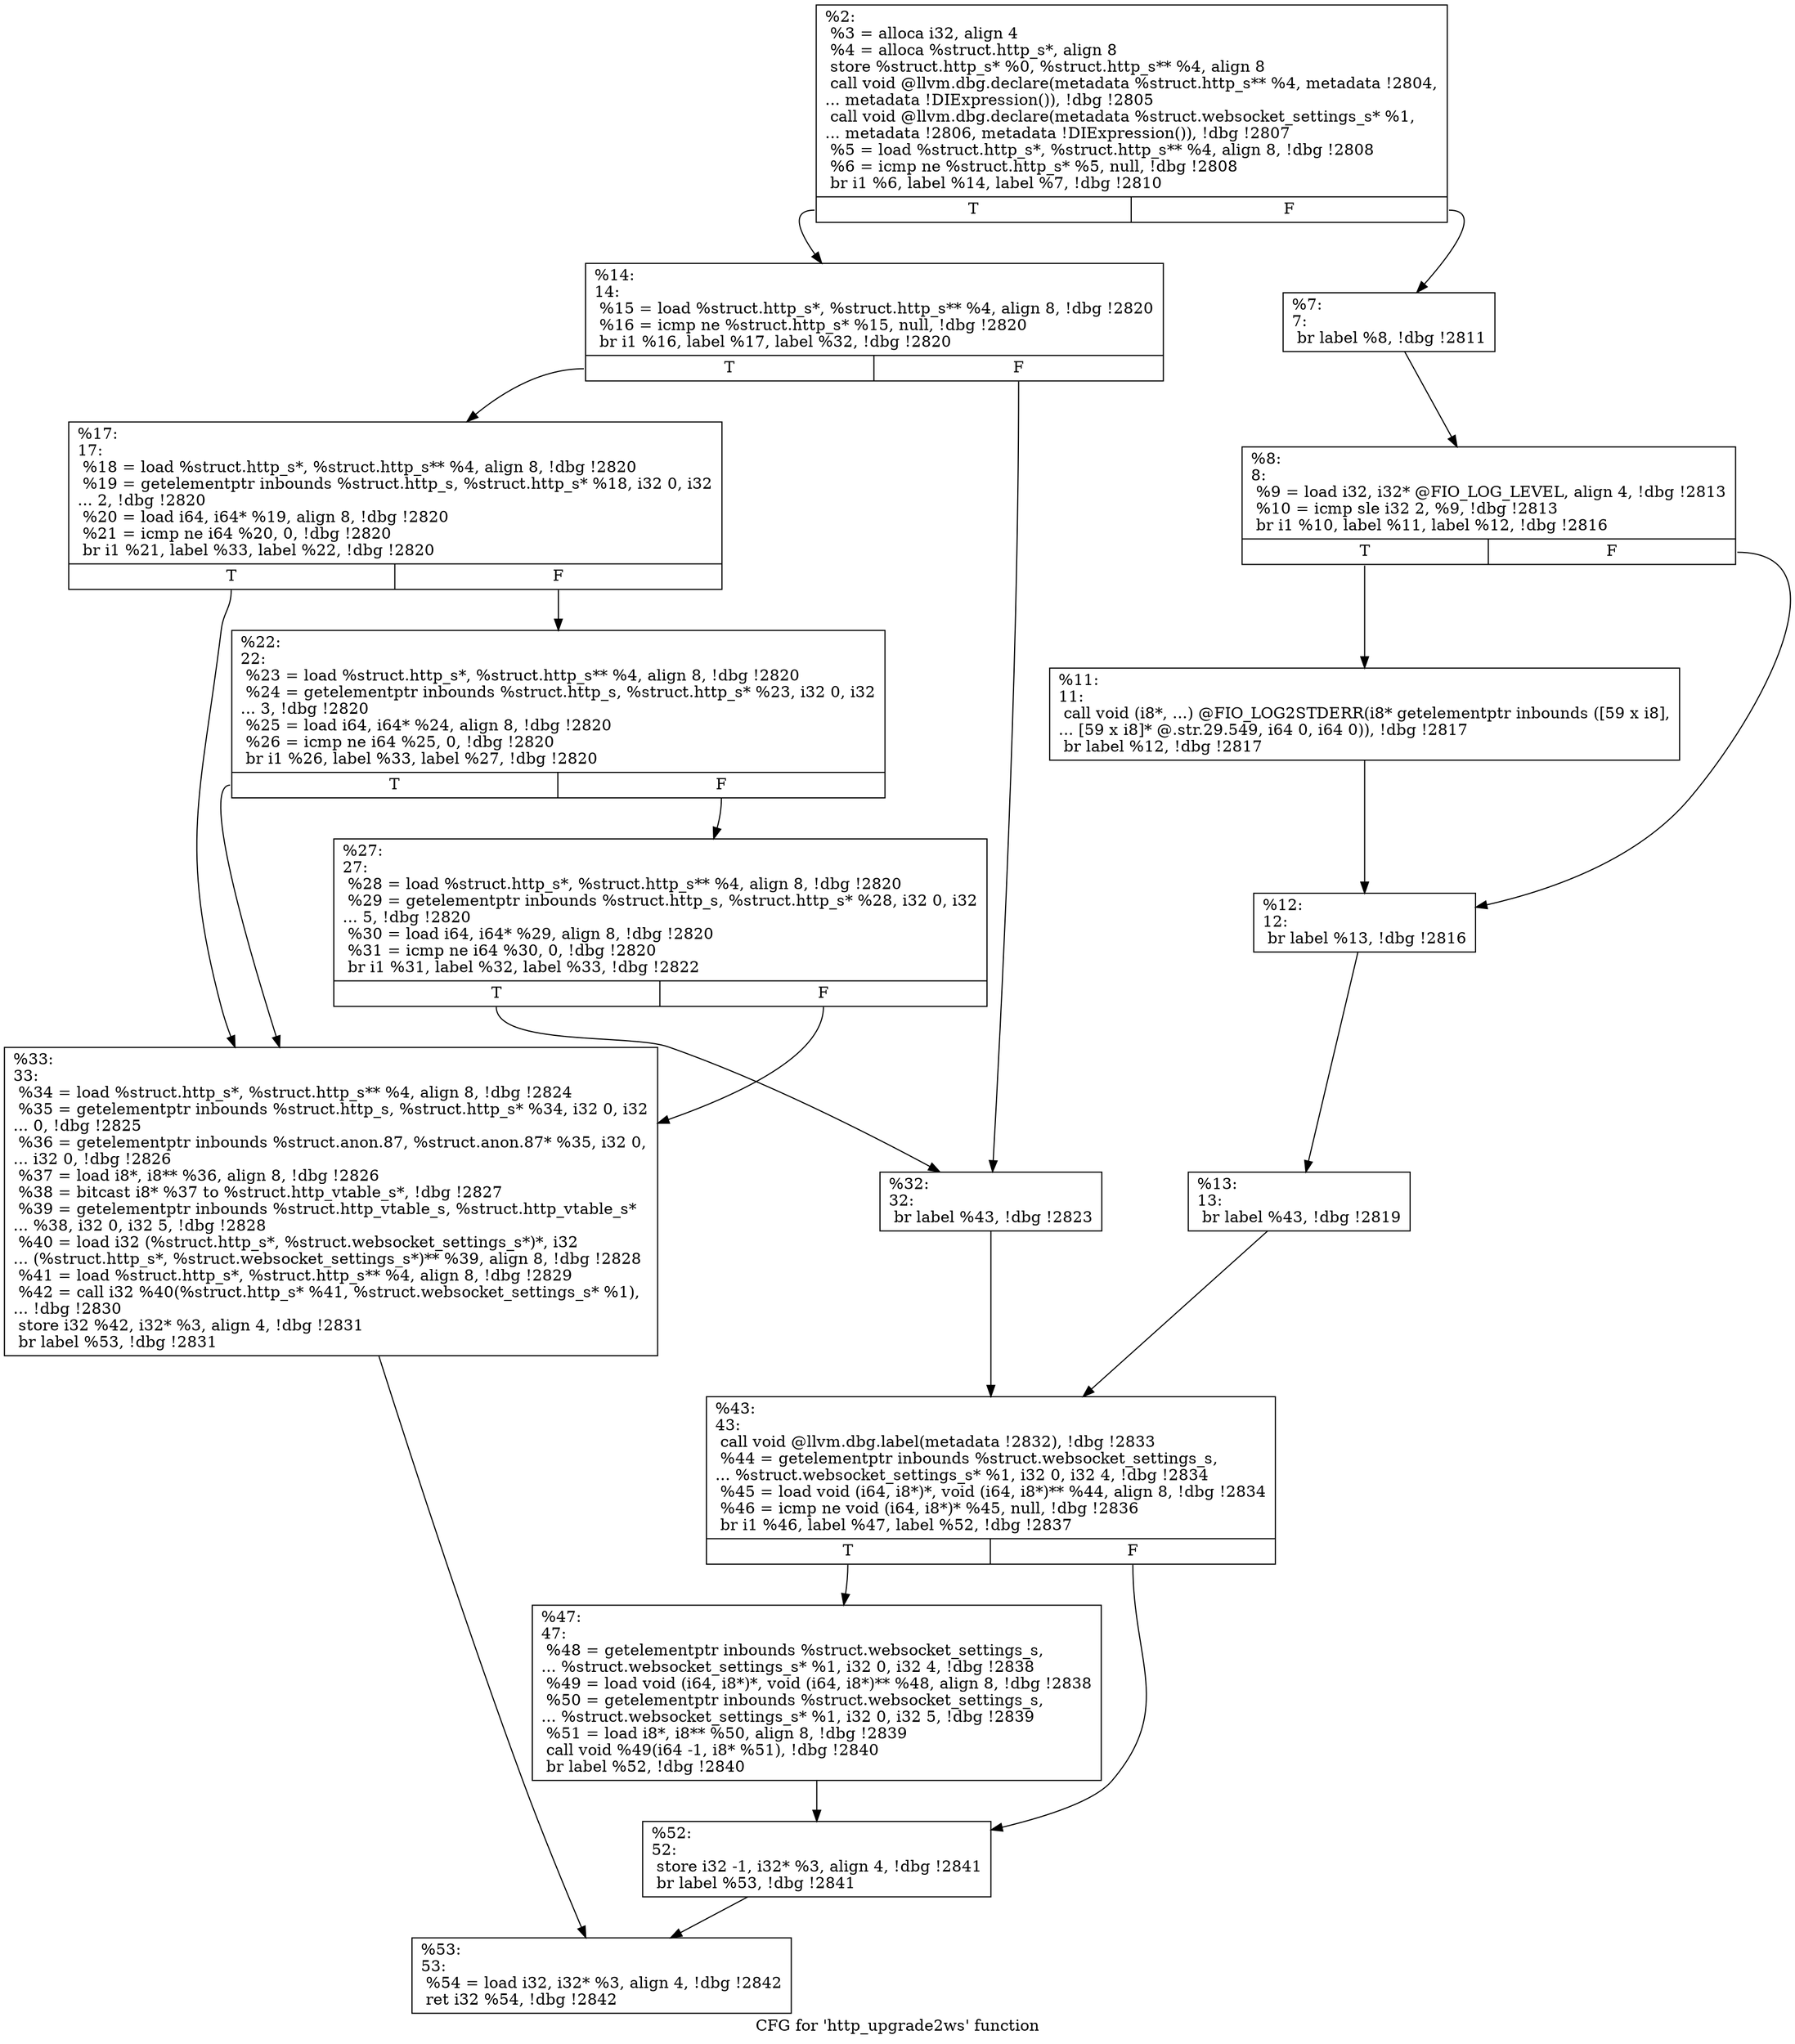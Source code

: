 digraph "CFG for 'http_upgrade2ws' function" {
	label="CFG for 'http_upgrade2ws' function";

	Node0x556852337350 [shape=record,label="{%2:\l  %3 = alloca i32, align 4\l  %4 = alloca %struct.http_s*, align 8\l  store %struct.http_s* %0, %struct.http_s** %4, align 8\l  call void @llvm.dbg.declare(metadata %struct.http_s** %4, metadata !2804,\l... metadata !DIExpression()), !dbg !2805\l  call void @llvm.dbg.declare(metadata %struct.websocket_settings_s* %1,\l... metadata !2806, metadata !DIExpression()), !dbg !2807\l  %5 = load %struct.http_s*, %struct.http_s** %4, align 8, !dbg !2808\l  %6 = icmp ne %struct.http_s* %5, null, !dbg !2808\l  br i1 %6, label %14, label %7, !dbg !2810\l|{<s0>T|<s1>F}}"];
	Node0x556852337350:s0 -> Node0x5568523392e0;
	Node0x556852337350:s1 -> Node0x556852339150;
	Node0x556852339150 [shape=record,label="{%7:\l7:                                                \l  br label %8, !dbg !2811\l}"];
	Node0x556852339150 -> Node0x5568523391a0;
	Node0x5568523391a0 [shape=record,label="{%8:\l8:                                                \l  %9 = load i32, i32* @FIO_LOG_LEVEL, align 4, !dbg !2813\l  %10 = icmp sle i32 2, %9, !dbg !2813\l  br i1 %10, label %11, label %12, !dbg !2816\l|{<s0>T|<s1>F}}"];
	Node0x5568523391a0:s0 -> Node0x5568523391f0;
	Node0x5568523391a0:s1 -> Node0x556852339240;
	Node0x5568523391f0 [shape=record,label="{%11:\l11:                                               \l  call void (i8*, ...) @FIO_LOG2STDERR(i8* getelementptr inbounds ([59 x i8],\l... [59 x i8]* @.str.29.549, i64 0, i64 0)), !dbg !2817\l  br label %12, !dbg !2817\l}"];
	Node0x5568523391f0 -> Node0x556852339240;
	Node0x556852339240 [shape=record,label="{%12:\l12:                                               \l  br label %13, !dbg !2816\l}"];
	Node0x556852339240 -> Node0x556852339290;
	Node0x556852339290 [shape=record,label="{%13:\l13:                                               \l  br label %43, !dbg !2819\l}"];
	Node0x556852339290 -> Node0x5568523394c0;
	Node0x5568523392e0 [shape=record,label="{%14:\l14:                                               \l  %15 = load %struct.http_s*, %struct.http_s** %4, align 8, !dbg !2820\l  %16 = icmp ne %struct.http_s* %15, null, !dbg !2820\l  br i1 %16, label %17, label %32, !dbg !2820\l|{<s0>T|<s1>F}}"];
	Node0x5568523392e0:s0 -> Node0x556852339330;
	Node0x5568523392e0:s1 -> Node0x556852339420;
	Node0x556852339330 [shape=record,label="{%17:\l17:                                               \l  %18 = load %struct.http_s*, %struct.http_s** %4, align 8, !dbg !2820\l  %19 = getelementptr inbounds %struct.http_s, %struct.http_s* %18, i32 0, i32\l... 2, !dbg !2820\l  %20 = load i64, i64* %19, align 8, !dbg !2820\l  %21 = icmp ne i64 %20, 0, !dbg !2820\l  br i1 %21, label %33, label %22, !dbg !2820\l|{<s0>T|<s1>F}}"];
	Node0x556852339330:s0 -> Node0x556852339470;
	Node0x556852339330:s1 -> Node0x556852339380;
	Node0x556852339380 [shape=record,label="{%22:\l22:                                               \l  %23 = load %struct.http_s*, %struct.http_s** %4, align 8, !dbg !2820\l  %24 = getelementptr inbounds %struct.http_s, %struct.http_s* %23, i32 0, i32\l... 3, !dbg !2820\l  %25 = load i64, i64* %24, align 8, !dbg !2820\l  %26 = icmp ne i64 %25, 0, !dbg !2820\l  br i1 %26, label %33, label %27, !dbg !2820\l|{<s0>T|<s1>F}}"];
	Node0x556852339380:s0 -> Node0x556852339470;
	Node0x556852339380:s1 -> Node0x5568523393d0;
	Node0x5568523393d0 [shape=record,label="{%27:\l27:                                               \l  %28 = load %struct.http_s*, %struct.http_s** %4, align 8, !dbg !2820\l  %29 = getelementptr inbounds %struct.http_s, %struct.http_s* %28, i32 0, i32\l... 5, !dbg !2820\l  %30 = load i64, i64* %29, align 8, !dbg !2820\l  %31 = icmp ne i64 %30, 0, !dbg !2820\l  br i1 %31, label %32, label %33, !dbg !2822\l|{<s0>T|<s1>F}}"];
	Node0x5568523393d0:s0 -> Node0x556852339420;
	Node0x5568523393d0:s1 -> Node0x556852339470;
	Node0x556852339420 [shape=record,label="{%32:\l32:                                               \l  br label %43, !dbg !2823\l}"];
	Node0x556852339420 -> Node0x5568523394c0;
	Node0x556852339470 [shape=record,label="{%33:\l33:                                               \l  %34 = load %struct.http_s*, %struct.http_s** %4, align 8, !dbg !2824\l  %35 = getelementptr inbounds %struct.http_s, %struct.http_s* %34, i32 0, i32\l... 0, !dbg !2825\l  %36 = getelementptr inbounds %struct.anon.87, %struct.anon.87* %35, i32 0,\l... i32 0, !dbg !2826\l  %37 = load i8*, i8** %36, align 8, !dbg !2826\l  %38 = bitcast i8* %37 to %struct.http_vtable_s*, !dbg !2827\l  %39 = getelementptr inbounds %struct.http_vtable_s, %struct.http_vtable_s*\l... %38, i32 0, i32 5, !dbg !2828\l  %40 = load i32 (%struct.http_s*, %struct.websocket_settings_s*)*, i32\l... (%struct.http_s*, %struct.websocket_settings_s*)** %39, align 8, !dbg !2828\l  %41 = load %struct.http_s*, %struct.http_s** %4, align 8, !dbg !2829\l  %42 = call i32 %40(%struct.http_s* %41, %struct.websocket_settings_s* %1),\l... !dbg !2830\l  store i32 %42, i32* %3, align 4, !dbg !2831\l  br label %53, !dbg !2831\l}"];
	Node0x556852339470 -> Node0x5568523395b0;
	Node0x5568523394c0 [shape=record,label="{%43:\l43:                                               \l  call void @llvm.dbg.label(metadata !2832), !dbg !2833\l  %44 = getelementptr inbounds %struct.websocket_settings_s,\l... %struct.websocket_settings_s* %1, i32 0, i32 4, !dbg !2834\l  %45 = load void (i64, i8*)*, void (i64, i8*)** %44, align 8, !dbg !2834\l  %46 = icmp ne void (i64, i8*)* %45, null, !dbg !2836\l  br i1 %46, label %47, label %52, !dbg !2837\l|{<s0>T|<s1>F}}"];
	Node0x5568523394c0:s0 -> Node0x556852339510;
	Node0x5568523394c0:s1 -> Node0x556852339560;
	Node0x556852339510 [shape=record,label="{%47:\l47:                                               \l  %48 = getelementptr inbounds %struct.websocket_settings_s,\l... %struct.websocket_settings_s* %1, i32 0, i32 4, !dbg !2838\l  %49 = load void (i64, i8*)*, void (i64, i8*)** %48, align 8, !dbg !2838\l  %50 = getelementptr inbounds %struct.websocket_settings_s,\l... %struct.websocket_settings_s* %1, i32 0, i32 5, !dbg !2839\l  %51 = load i8*, i8** %50, align 8, !dbg !2839\l  call void %49(i64 -1, i8* %51), !dbg !2840\l  br label %52, !dbg !2840\l}"];
	Node0x556852339510 -> Node0x556852339560;
	Node0x556852339560 [shape=record,label="{%52:\l52:                                               \l  store i32 -1, i32* %3, align 4, !dbg !2841\l  br label %53, !dbg !2841\l}"];
	Node0x556852339560 -> Node0x5568523395b0;
	Node0x5568523395b0 [shape=record,label="{%53:\l53:                                               \l  %54 = load i32, i32* %3, align 4, !dbg !2842\l  ret i32 %54, !dbg !2842\l}"];
}
